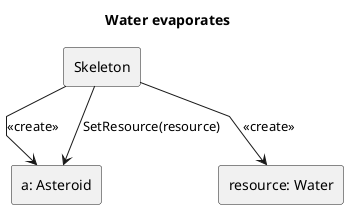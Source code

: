 @startuml water evaporates

title Water evaporates 
skinparam Linetype polyline

rectangle "Skeleton" as c
rectangle "a: Asteroid" as a
rectangle "resource: Water" as r



 c --> a : "<<create>>"
 c --> r : <<create>>
 c --> a : SetResource(resource)


@enduml